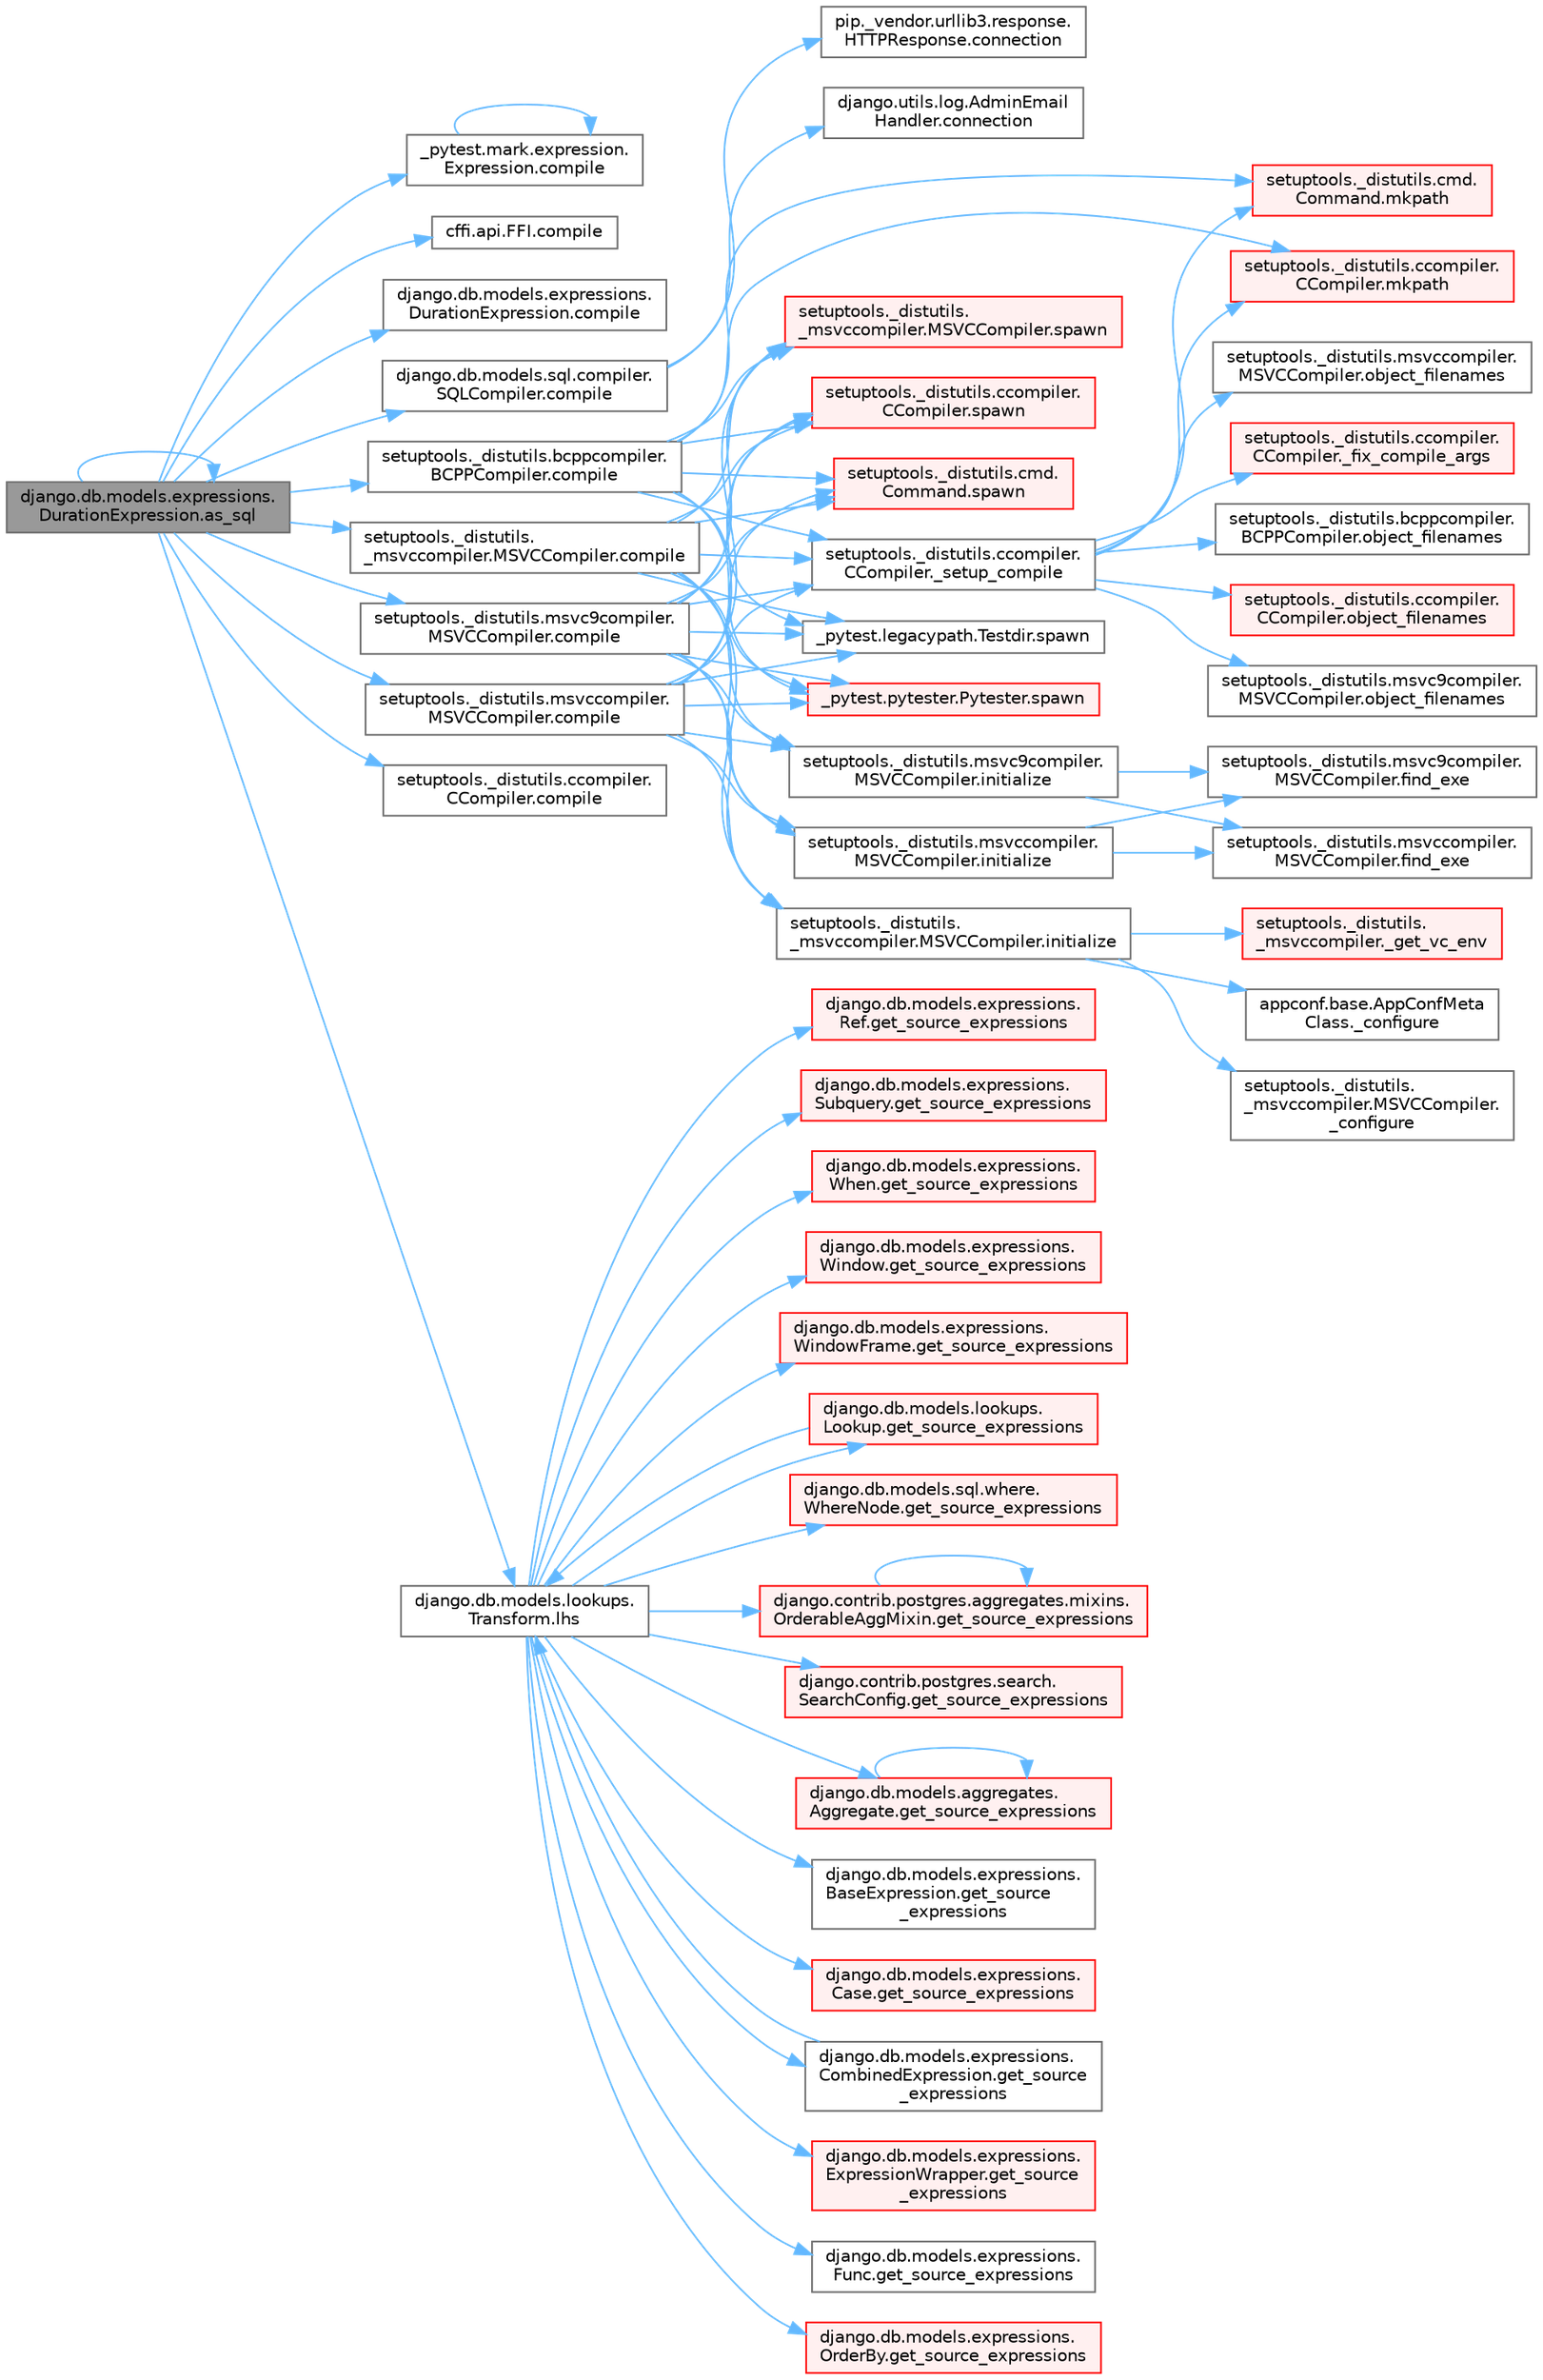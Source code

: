 digraph "django.db.models.expressions.DurationExpression.as_sql"
{
 // LATEX_PDF_SIZE
  bgcolor="transparent";
  edge [fontname=Helvetica,fontsize=10,labelfontname=Helvetica,labelfontsize=10];
  node [fontname=Helvetica,fontsize=10,shape=box,height=0.2,width=0.4];
  rankdir="LR";
  Node1 [id="Node000001",label="django.db.models.expressions.\lDurationExpression.as_sql",height=0.2,width=0.4,color="gray40", fillcolor="grey60", style="filled", fontcolor="black",tooltip=" "];
  Node1 -> Node1 [id="edge1_Node000001_Node000001",color="steelblue1",style="solid",tooltip=" "];
  Node1 -> Node2 [id="edge2_Node000001_Node000002",color="steelblue1",style="solid",tooltip=" "];
  Node2 [id="Node000002",label="_pytest.mark.expression.\lExpression.compile",height=0.2,width=0.4,color="grey40", fillcolor="white", style="filled",URL="$class__pytest_1_1mark_1_1expression_1_1_expression.html#a487c179805cbb1d7475c2ca8154c96fa",tooltip=" "];
  Node2 -> Node2 [id="edge3_Node000002_Node000002",color="steelblue1",style="solid",tooltip=" "];
  Node1 -> Node3 [id="edge4_Node000001_Node000003",color="steelblue1",style="solid",tooltip=" "];
  Node3 [id="Node000003",label="cffi.api.FFI.compile",height=0.2,width=0.4,color="grey40", fillcolor="white", style="filled",URL="$classcffi_1_1api_1_1_f_f_i.html#aa299db05eaf9e8845167d09760888799",tooltip=" "];
  Node1 -> Node4 [id="edge5_Node000001_Node000004",color="steelblue1",style="solid",tooltip=" "];
  Node4 [id="Node000004",label="django.db.models.expressions.\lDurationExpression.compile",height=0.2,width=0.4,color="grey40", fillcolor="white", style="filled",URL="$classdjango_1_1db_1_1models_1_1expressions_1_1_duration_expression.html#a47b1a07b0eadb9722fcd50f98312abc9",tooltip=" "];
  Node1 -> Node5 [id="edge6_Node000001_Node000005",color="steelblue1",style="solid",tooltip=" "];
  Node5 [id="Node000005",label="django.db.models.sql.compiler.\lSQLCompiler.compile",height=0.2,width=0.4,color="grey40", fillcolor="white", style="filled",URL="$classdjango_1_1db_1_1models_1_1sql_1_1compiler_1_1_s_q_l_compiler.html#aa04036f15ac7916f9be1c43e8ace807a",tooltip=" "];
  Node5 -> Node6 [id="edge7_Node000005_Node000006",color="steelblue1",style="solid",tooltip=" "];
  Node6 [id="Node000006",label="django.utils.log.AdminEmail\lHandler.connection",height=0.2,width=0.4,color="grey40", fillcolor="white", style="filled",URL="$classdjango_1_1utils_1_1log_1_1_admin_email_handler.html#a545b5f7ec55a857fe1ca7836814a0760",tooltip=" "];
  Node5 -> Node7 [id="edge8_Node000005_Node000007",color="steelblue1",style="solid",tooltip=" "];
  Node7 [id="Node000007",label="pip._vendor.urllib3.response.\lHTTPResponse.connection",height=0.2,width=0.4,color="grey40", fillcolor="white", style="filled",URL="$classpip_1_1__vendor_1_1urllib3_1_1response_1_1_h_t_t_p_response.html#a9002314624685de3bbf9b84bdc87fef8",tooltip=" "];
  Node1 -> Node8 [id="edge9_Node000001_Node000008",color="steelblue1",style="solid",tooltip=" "];
  Node8 [id="Node000008",label="setuptools._distutils.\l_msvccompiler.MSVCCompiler.compile",height=0.2,width=0.4,color="grey40", fillcolor="white", style="filled",URL="$classsetuptools_1_1__distutils_1_1__msvccompiler_1_1_m_s_v_c_compiler.html#a120b859ab4fa415afafa55d41da93d6d",tooltip=" "];
  Node8 -> Node9 [id="edge10_Node000008_Node000009",color="steelblue1",style="solid",tooltip=" "];
  Node9 [id="Node000009",label="setuptools._distutils.ccompiler.\lCCompiler._setup_compile",height=0.2,width=0.4,color="grey40", fillcolor="white", style="filled",URL="$classsetuptools_1_1__distutils_1_1ccompiler_1_1_c_compiler.html#ac4b66c43e3d07440afc7e38b4d1fdf2e",tooltip=" "];
  Node9 -> Node10 [id="edge11_Node000009_Node000010",color="steelblue1",style="solid",tooltip=" "];
  Node10 [id="Node000010",label="setuptools._distutils.ccompiler.\lCCompiler._fix_compile_args",height=0.2,width=0.4,color="red", fillcolor="#FFF0F0", style="filled",URL="$classsetuptools_1_1__distutils_1_1ccompiler_1_1_c_compiler.html#adf6e856960886280bc5b7b6ab98da11e",tooltip=" "];
  Node9 -> Node12 [id="edge12_Node000009_Node000012",color="steelblue1",style="solid",tooltip=" "];
  Node12 [id="Node000012",label="setuptools._distutils.ccompiler.\lCCompiler.mkpath",height=0.2,width=0.4,color="red", fillcolor="#FFF0F0", style="filled",URL="$classsetuptools_1_1__distutils_1_1ccompiler_1_1_c_compiler.html#a84a377626d580d0a9c7af626de535910",tooltip=" "];
  Node9 -> Node15 [id="edge13_Node000009_Node000015",color="steelblue1",style="solid",tooltip=" "];
  Node15 [id="Node000015",label="setuptools._distutils.cmd.\lCommand.mkpath",height=0.2,width=0.4,color="red", fillcolor="#FFF0F0", style="filled",URL="$classsetuptools_1_1__distutils_1_1cmd_1_1_command.html#ac5192d4d0c02e64755ea4a522d48c4ab",tooltip=" "];
  Node9 -> Node16 [id="edge14_Node000009_Node000016",color="steelblue1",style="solid",tooltip=" "];
  Node16 [id="Node000016",label="setuptools._distutils.bcppcompiler.\lBCPPCompiler.object_filenames",height=0.2,width=0.4,color="grey40", fillcolor="white", style="filled",URL="$classsetuptools_1_1__distutils_1_1bcppcompiler_1_1_b_c_p_p_compiler.html#ac747bc57c726c811b4fb1ccc28c61f01",tooltip=" "];
  Node9 -> Node17 [id="edge15_Node000009_Node000017",color="steelblue1",style="solid",tooltip=" "];
  Node17 [id="Node000017",label="setuptools._distutils.ccompiler.\lCCompiler.object_filenames",height=0.2,width=0.4,color="red", fillcolor="#FFF0F0", style="filled",URL="$classsetuptools_1_1__distutils_1_1ccompiler_1_1_c_compiler.html#ab827c9ddfe9c9f62a450b86dd8aaa1b1",tooltip=" "];
  Node9 -> Node24 [id="edge16_Node000009_Node000024",color="steelblue1",style="solid",tooltip=" "];
  Node24 [id="Node000024",label="setuptools._distutils.msvc9compiler.\lMSVCCompiler.object_filenames",height=0.2,width=0.4,color="grey40", fillcolor="white", style="filled",URL="$classsetuptools_1_1__distutils_1_1msvc9compiler_1_1_m_s_v_c_compiler.html#a39cc5c2c89a083409fd8493ccc8ec93f",tooltip=" "];
  Node9 -> Node25 [id="edge17_Node000009_Node000025",color="steelblue1",style="solid",tooltip=" "];
  Node25 [id="Node000025",label="setuptools._distutils.msvccompiler.\lMSVCCompiler.object_filenames",height=0.2,width=0.4,color="grey40", fillcolor="white", style="filled",URL="$classsetuptools_1_1__distutils_1_1msvccompiler_1_1_m_s_v_c_compiler.html#a0a24fd7f09e7c261d131d65e4f8462d4",tooltip=" "];
  Node8 -> Node26 [id="edge18_Node000008_Node000026",color="steelblue1",style="solid",tooltip=" "];
  Node26 [id="Node000026",label="setuptools._distutils.\l_msvccompiler.MSVCCompiler.initialize",height=0.2,width=0.4,color="grey40", fillcolor="white", style="filled",URL="$classsetuptools_1_1__distutils_1_1__msvccompiler_1_1_m_s_v_c_compiler.html#a43401b9cd5fe5aa3b85704cff01fda01",tooltip=" "];
  Node26 -> Node27 [id="edge19_Node000026_Node000027",color="steelblue1",style="solid",tooltip=" "];
  Node27 [id="Node000027",label="appconf.base.AppConfMeta\lClass._configure",height=0.2,width=0.4,color="grey40", fillcolor="white", style="filled",URL="$classappconf_1_1base_1_1_app_conf_meta_class.html#a0723fc70358e3656b91784ee70ed33ab",tooltip=" "];
  Node26 -> Node28 [id="edge20_Node000026_Node000028",color="steelblue1",style="solid",tooltip=" "];
  Node28 [id="Node000028",label="setuptools._distutils.\l_msvccompiler.MSVCCompiler.\l_configure",height=0.2,width=0.4,color="grey40", fillcolor="white", style="filled",URL="$classsetuptools_1_1__distutils_1_1__msvccompiler_1_1_m_s_v_c_compiler.html#a44536ae62c4c18d3aea088abb468ff8f",tooltip=" "];
  Node26 -> Node29 [id="edge21_Node000026_Node000029",color="steelblue1",style="solid",tooltip=" "];
  Node29 [id="Node000029",label="setuptools._distutils.\l_msvccompiler._get_vc_env",height=0.2,width=0.4,color="red", fillcolor="#FFF0F0", style="filled",URL="$namespacesetuptools_1_1__distutils_1_1__msvccompiler.html#a7c40fac0baa118e2727e52f1cfee79db",tooltip=" "];
  Node8 -> Node33 [id="edge22_Node000008_Node000033",color="steelblue1",style="solid",tooltip=" "];
  Node33 [id="Node000033",label="setuptools._distutils.msvc9compiler.\lMSVCCompiler.initialize",height=0.2,width=0.4,color="grey40", fillcolor="white", style="filled",URL="$classsetuptools_1_1__distutils_1_1msvc9compiler_1_1_m_s_v_c_compiler.html#a94f057de1dc9158080035d0acd89412f",tooltip=" "];
  Node33 -> Node34 [id="edge23_Node000033_Node000034",color="steelblue1",style="solid",tooltip=" "];
  Node34 [id="Node000034",label="setuptools._distutils.msvc9compiler.\lMSVCCompiler.find_exe",height=0.2,width=0.4,color="grey40", fillcolor="white", style="filled",URL="$classsetuptools_1_1__distutils_1_1msvc9compiler_1_1_m_s_v_c_compiler.html#a01cb58614ce12071446ff74416f4eb88",tooltip=" "];
  Node33 -> Node35 [id="edge24_Node000033_Node000035",color="steelblue1",style="solid",tooltip=" "];
  Node35 [id="Node000035",label="setuptools._distutils.msvccompiler.\lMSVCCompiler.find_exe",height=0.2,width=0.4,color="grey40", fillcolor="white", style="filled",URL="$classsetuptools_1_1__distutils_1_1msvccompiler_1_1_m_s_v_c_compiler.html#a46e0b147d29ed24668cacac00c928c62",tooltip=" "];
  Node8 -> Node36 [id="edge25_Node000008_Node000036",color="steelblue1",style="solid",tooltip=" "];
  Node36 [id="Node000036",label="setuptools._distutils.msvccompiler.\lMSVCCompiler.initialize",height=0.2,width=0.4,color="grey40", fillcolor="white", style="filled",URL="$classsetuptools_1_1__distutils_1_1msvccompiler_1_1_m_s_v_c_compiler.html#a622c75ec314a3e866578248e9bfcef28",tooltip=" "];
  Node36 -> Node34 [id="edge26_Node000036_Node000034",color="steelblue1",style="solid",tooltip=" "];
  Node36 -> Node35 [id="edge27_Node000036_Node000035",color="steelblue1",style="solid",tooltip=" "];
  Node8 -> Node37 [id="edge28_Node000008_Node000037",color="steelblue1",style="solid",tooltip=" "];
  Node37 [id="Node000037",label="_pytest.legacypath.Testdir.spawn",height=0.2,width=0.4,color="grey40", fillcolor="white", style="filled",URL="$class__pytest_1_1legacypath_1_1_testdir.html#a7b90d7cbf3ce3f79ac2880b56ffe3c9c",tooltip=" "];
  Node8 -> Node38 [id="edge29_Node000008_Node000038",color="steelblue1",style="solid",tooltip=" "];
  Node38 [id="Node000038",label="_pytest.pytester.Pytester.spawn",height=0.2,width=0.4,color="red", fillcolor="#FFF0F0", style="filled",URL="$class__pytest_1_1pytester_1_1_pytester.html#abebb7155ff193e7514ef38b8569e6b58",tooltip=" "];
  Node8 -> Node2657 [id="edge30_Node000008_Node002657",color="steelblue1",style="solid",tooltip=" "];
  Node2657 [id="Node002657",label="setuptools._distutils.\l_msvccompiler.MSVCCompiler.spawn",height=0.2,width=0.4,color="red", fillcolor="#FFF0F0", style="filled",URL="$classsetuptools_1_1__distutils_1_1__msvccompiler_1_1_m_s_v_c_compiler.html#a9aa3de4c16c1786efcbc72a361aadb66",tooltip=" "];
  Node8 -> Node2659 [id="edge31_Node000008_Node002659",color="steelblue1",style="solid",tooltip=" "];
  Node2659 [id="Node002659",label="setuptools._distutils.ccompiler.\lCCompiler.spawn",height=0.2,width=0.4,color="red", fillcolor="#FFF0F0", style="filled",URL="$classsetuptools_1_1__distutils_1_1ccompiler_1_1_c_compiler.html#af513247d5bdabdc090f42e431d7da74f",tooltip=" "];
  Node8 -> Node2660 [id="edge32_Node000008_Node002660",color="steelblue1",style="solid",tooltip=" "];
  Node2660 [id="Node002660",label="setuptools._distutils.cmd.\lCommand.spawn",height=0.2,width=0.4,color="red", fillcolor="#FFF0F0", style="filled",URL="$classsetuptools_1_1__distutils_1_1cmd_1_1_command.html#a9d990023ef8ad29009426c7facf05efb",tooltip=" "];
  Node1 -> Node4543 [id="edge33_Node000001_Node004543",color="steelblue1",style="solid",tooltip=" "];
  Node4543 [id="Node004543",label="setuptools._distutils.bcppcompiler.\lBCPPCompiler.compile",height=0.2,width=0.4,color="grey40", fillcolor="white", style="filled",URL="$classsetuptools_1_1__distutils_1_1bcppcompiler_1_1_b_c_p_p_compiler.html#add8958f9b0f0d3a834bd12e6c33ed4a4",tooltip=" "];
  Node4543 -> Node9 [id="edge34_Node004543_Node000009",color="steelblue1",style="solid",tooltip=" "];
  Node4543 -> Node12 [id="edge35_Node004543_Node000012",color="steelblue1",style="solid",tooltip=" "];
  Node4543 -> Node15 [id="edge36_Node004543_Node000015",color="steelblue1",style="solid",tooltip=" "];
  Node4543 -> Node37 [id="edge37_Node004543_Node000037",color="steelblue1",style="solid",tooltip=" "];
  Node4543 -> Node38 [id="edge38_Node004543_Node000038",color="steelblue1",style="solid",tooltip=" "];
  Node4543 -> Node2657 [id="edge39_Node004543_Node002657",color="steelblue1",style="solid",tooltip=" "];
  Node4543 -> Node2659 [id="edge40_Node004543_Node002659",color="steelblue1",style="solid",tooltip=" "];
  Node4543 -> Node2660 [id="edge41_Node004543_Node002660",color="steelblue1",style="solid",tooltip=" "];
  Node1 -> Node4544 [id="edge42_Node000001_Node004544",color="steelblue1",style="solid",tooltip=" "];
  Node4544 [id="Node004544",label="setuptools._distutils.ccompiler.\lCCompiler.compile",height=0.2,width=0.4,color="grey40", fillcolor="white", style="filled",URL="$classsetuptools_1_1__distutils_1_1ccompiler_1_1_c_compiler.html#af627563c92fd0bea9506ee19020bdd44",tooltip=" "];
  Node1 -> Node4545 [id="edge43_Node000001_Node004545",color="steelblue1",style="solid",tooltip=" "];
  Node4545 [id="Node004545",label="setuptools._distutils.msvc9compiler.\lMSVCCompiler.compile",height=0.2,width=0.4,color="grey40", fillcolor="white", style="filled",URL="$classsetuptools_1_1__distutils_1_1msvc9compiler_1_1_m_s_v_c_compiler.html#acef92f6a3e5ca1da81edac6c4eb13394",tooltip=" "];
  Node4545 -> Node9 [id="edge44_Node004545_Node000009",color="steelblue1",style="solid",tooltip=" "];
  Node4545 -> Node26 [id="edge45_Node004545_Node000026",color="steelblue1",style="solid",tooltip=" "];
  Node4545 -> Node33 [id="edge46_Node004545_Node000033",color="steelblue1",style="solid",tooltip=" "];
  Node4545 -> Node36 [id="edge47_Node004545_Node000036",color="steelblue1",style="solid",tooltip=" "];
  Node4545 -> Node37 [id="edge48_Node004545_Node000037",color="steelblue1",style="solid",tooltip=" "];
  Node4545 -> Node38 [id="edge49_Node004545_Node000038",color="steelblue1",style="solid",tooltip=" "];
  Node4545 -> Node2657 [id="edge50_Node004545_Node002657",color="steelblue1",style="solid",tooltip=" "];
  Node4545 -> Node2659 [id="edge51_Node004545_Node002659",color="steelblue1",style="solid",tooltip=" "];
  Node4545 -> Node2660 [id="edge52_Node004545_Node002660",color="steelblue1",style="solid",tooltip=" "];
  Node1 -> Node4546 [id="edge53_Node000001_Node004546",color="steelblue1",style="solid",tooltip=" "];
  Node4546 [id="Node004546",label="setuptools._distutils.msvccompiler.\lMSVCCompiler.compile",height=0.2,width=0.4,color="grey40", fillcolor="white", style="filled",URL="$classsetuptools_1_1__distutils_1_1msvccompiler_1_1_m_s_v_c_compiler.html#a0b94993c995adcbeba0bd04caff0905a",tooltip=" "];
  Node4546 -> Node9 [id="edge54_Node004546_Node000009",color="steelblue1",style="solid",tooltip=" "];
  Node4546 -> Node26 [id="edge55_Node004546_Node000026",color="steelblue1",style="solid",tooltip=" "];
  Node4546 -> Node33 [id="edge56_Node004546_Node000033",color="steelblue1",style="solid",tooltip=" "];
  Node4546 -> Node36 [id="edge57_Node004546_Node000036",color="steelblue1",style="solid",tooltip=" "];
  Node4546 -> Node37 [id="edge58_Node004546_Node000037",color="steelblue1",style="solid",tooltip=" "];
  Node4546 -> Node38 [id="edge59_Node004546_Node000038",color="steelblue1",style="solid",tooltip=" "];
  Node4546 -> Node2657 [id="edge60_Node004546_Node002657",color="steelblue1",style="solid",tooltip=" "];
  Node4546 -> Node2659 [id="edge61_Node004546_Node002659",color="steelblue1",style="solid",tooltip=" "];
  Node4546 -> Node2660 [id="edge62_Node004546_Node002660",color="steelblue1",style="solid",tooltip=" "];
  Node1 -> Node106 [id="edge63_Node000001_Node000106",color="steelblue1",style="solid",tooltip=" "];
  Node106 [id="Node000106",label="django.db.models.lookups.\lTransform.lhs",height=0.2,width=0.4,color="grey40", fillcolor="white", style="filled",URL="$classdjango_1_1db_1_1models_1_1lookups_1_1_transform.html#ac0ce01e192abd1a739a4c77fcc8a1bf9",tooltip=" "];
  Node106 -> Node107 [id="edge64_Node000106_Node000107",color="steelblue1",style="solid",tooltip=" "];
  Node107 [id="Node000107",label="django.contrib.postgres.aggregates.mixins.\lOrderableAggMixin.get_source_expressions",height=0.2,width=0.4,color="red", fillcolor="#FFF0F0", style="filled",URL="$classdjango_1_1contrib_1_1postgres_1_1aggregates_1_1mixins_1_1_orderable_agg_mixin.html#abed9d6bb5142aafc8b77ac03f9d7a989",tooltip=" "];
  Node107 -> Node107 [id="edge65_Node000107_Node000107",color="steelblue1",style="solid",tooltip=" "];
  Node106 -> Node114 [id="edge66_Node000106_Node000114",color="steelblue1",style="solid",tooltip=" "];
  Node114 [id="Node000114",label="django.contrib.postgres.search.\lSearchConfig.get_source_expressions",height=0.2,width=0.4,color="red", fillcolor="#FFF0F0", style="filled",URL="$classdjango_1_1contrib_1_1postgres_1_1search_1_1_search_config.html#a2c17d4dfedc6381528df8a0a1b3751bf",tooltip=" "];
  Node106 -> Node117 [id="edge67_Node000106_Node000117",color="steelblue1",style="solid",tooltip=" "];
  Node117 [id="Node000117",label="django.db.models.aggregates.\lAggregate.get_source_expressions",height=0.2,width=0.4,color="red", fillcolor="#FFF0F0", style="filled",URL="$classdjango_1_1db_1_1models_1_1aggregates_1_1_aggregate.html#a4a47839518c013f780a931e4bcf2d4f1",tooltip=" "];
  Node117 -> Node117 [id="edge68_Node000117_Node000117",color="steelblue1",style="solid",tooltip=" "];
  Node106 -> Node1448 [id="edge69_Node000106_Node001448",color="steelblue1",style="solid",tooltip=" "];
  Node1448 [id="Node001448",label="django.db.models.expressions.\lBaseExpression.get_source\l_expressions",height=0.2,width=0.4,color="grey40", fillcolor="white", style="filled",URL="$classdjango_1_1db_1_1models_1_1expressions_1_1_base_expression.html#a1a052b2bf91363cc1367dbffb2b47708",tooltip=" "];
  Node106 -> Node1449 [id="edge70_Node000106_Node001449",color="steelblue1",style="solid",tooltip=" "];
  Node1449 [id="Node001449",label="django.db.models.expressions.\lCase.get_source_expressions",height=0.2,width=0.4,color="red", fillcolor="#FFF0F0", style="filled",URL="$classdjango_1_1db_1_1models_1_1expressions_1_1_case.html#a342de2ff64d7b1a41e1a86d89dee51b4",tooltip=" "];
  Node106 -> Node1456 [id="edge71_Node000106_Node001456",color="steelblue1",style="solid",tooltip=" "];
  Node1456 [id="Node001456",label="django.db.models.expressions.\lCombinedExpression.get_source\l_expressions",height=0.2,width=0.4,color="grey40", fillcolor="white", style="filled",URL="$classdjango_1_1db_1_1models_1_1expressions_1_1_combined_expression.html#a310a894787d41c927558cb35b23d3a90",tooltip=" "];
  Node1456 -> Node106 [id="edge72_Node001456_Node000106",color="steelblue1",style="solid",tooltip=" "];
  Node106 -> Node1457 [id="edge73_Node000106_Node001457",color="steelblue1",style="solid",tooltip=" "];
  Node1457 [id="Node001457",label="django.db.models.expressions.\lExpressionWrapper.get_source\l_expressions",height=0.2,width=0.4,color="red", fillcolor="#FFF0F0", style="filled",URL="$classdjango_1_1db_1_1models_1_1expressions_1_1_expression_wrapper.html#abdd54fb24f108830588d86a69e619e8f",tooltip=" "];
  Node106 -> Node1461 [id="edge74_Node000106_Node001461",color="steelblue1",style="solid",tooltip=" "];
  Node1461 [id="Node001461",label="django.db.models.expressions.\lFunc.get_source_expressions",height=0.2,width=0.4,color="grey40", fillcolor="white", style="filled",URL="$classdjango_1_1db_1_1models_1_1expressions_1_1_func.html#a2edd81324f310981c50c4d7d6b02fc36",tooltip=" "];
  Node106 -> Node1462 [id="edge75_Node000106_Node001462",color="steelblue1",style="solid",tooltip=" "];
  Node1462 [id="Node001462",label="django.db.models.expressions.\lOrderBy.get_source_expressions",height=0.2,width=0.4,color="red", fillcolor="#FFF0F0", style="filled",URL="$classdjango_1_1db_1_1models_1_1expressions_1_1_order_by.html#aa0b698a72cab3662300d9849e2e0b2df",tooltip=" "];
  Node106 -> Node1463 [id="edge76_Node000106_Node001463",color="steelblue1",style="solid",tooltip=" "];
  Node1463 [id="Node001463",label="django.db.models.expressions.\lRef.get_source_expressions",height=0.2,width=0.4,color="red", fillcolor="#FFF0F0", style="filled",URL="$classdjango_1_1db_1_1models_1_1expressions_1_1_ref.html#a34966901a7ce794db70ff599b65fe2ce",tooltip=" "];
  Node106 -> Node1464 [id="edge77_Node000106_Node001464",color="steelblue1",style="solid",tooltip=" "];
  Node1464 [id="Node001464",label="django.db.models.expressions.\lSubquery.get_source_expressions",height=0.2,width=0.4,color="red", fillcolor="#FFF0F0", style="filled",URL="$classdjango_1_1db_1_1models_1_1expressions_1_1_subquery.html#a39b90b2b3d0ee3caf0b75571062f214e",tooltip=" "];
  Node106 -> Node1465 [id="edge78_Node000106_Node001465",color="steelblue1",style="solid",tooltip=" "];
  Node1465 [id="Node001465",label="django.db.models.expressions.\lWhen.get_source_expressions",height=0.2,width=0.4,color="red", fillcolor="#FFF0F0", style="filled",URL="$classdjango_1_1db_1_1models_1_1expressions_1_1_when.html#aed38e210fabf48478aed2ff00ccbdfbe",tooltip=" "];
  Node106 -> Node1466 [id="edge79_Node000106_Node001466",color="steelblue1",style="solid",tooltip=" "];
  Node1466 [id="Node001466",label="django.db.models.expressions.\lWindow.get_source_expressions",height=0.2,width=0.4,color="red", fillcolor="#FFF0F0", style="filled",URL="$classdjango_1_1db_1_1models_1_1expressions_1_1_window.html#a52d79e8fa282239e67f8d9cdc5112388",tooltip=" "];
  Node106 -> Node1467 [id="edge80_Node000106_Node001467",color="steelblue1",style="solid",tooltip=" "];
  Node1467 [id="Node001467",label="django.db.models.expressions.\lWindowFrame.get_source_expressions",height=0.2,width=0.4,color="red", fillcolor="#FFF0F0", style="filled",URL="$classdjango_1_1db_1_1models_1_1expressions_1_1_window_frame.html#a4b54c4c9b4c4a68308953d25703a2544",tooltip=" "];
  Node106 -> Node3461 [id="edge81_Node000106_Node003461",color="steelblue1",style="solid",tooltip=" "];
  Node3461 [id="Node003461",label="django.db.models.lookups.\lLookup.get_source_expressions",height=0.2,width=0.4,color="red", fillcolor="#FFF0F0", style="filled",URL="$classdjango_1_1db_1_1models_1_1lookups_1_1_lookup.html#ab733397a7e7276a69a7092430799a22a",tooltip=" "];
  Node3461 -> Node106 [id="edge82_Node003461_Node000106",color="steelblue1",style="solid",tooltip=" "];
  Node106 -> Node3463 [id="edge83_Node000106_Node003463",color="steelblue1",style="solid",tooltip=" "];
  Node3463 [id="Node003463",label="django.db.models.sql.where.\lWhereNode.get_source_expressions",height=0.2,width=0.4,color="red", fillcolor="#FFF0F0", style="filled",URL="$classdjango_1_1db_1_1models_1_1sql_1_1where_1_1_where_node.html#ae3155308ff1faf4914e3e7f0134f49d7",tooltip=" "];
}
